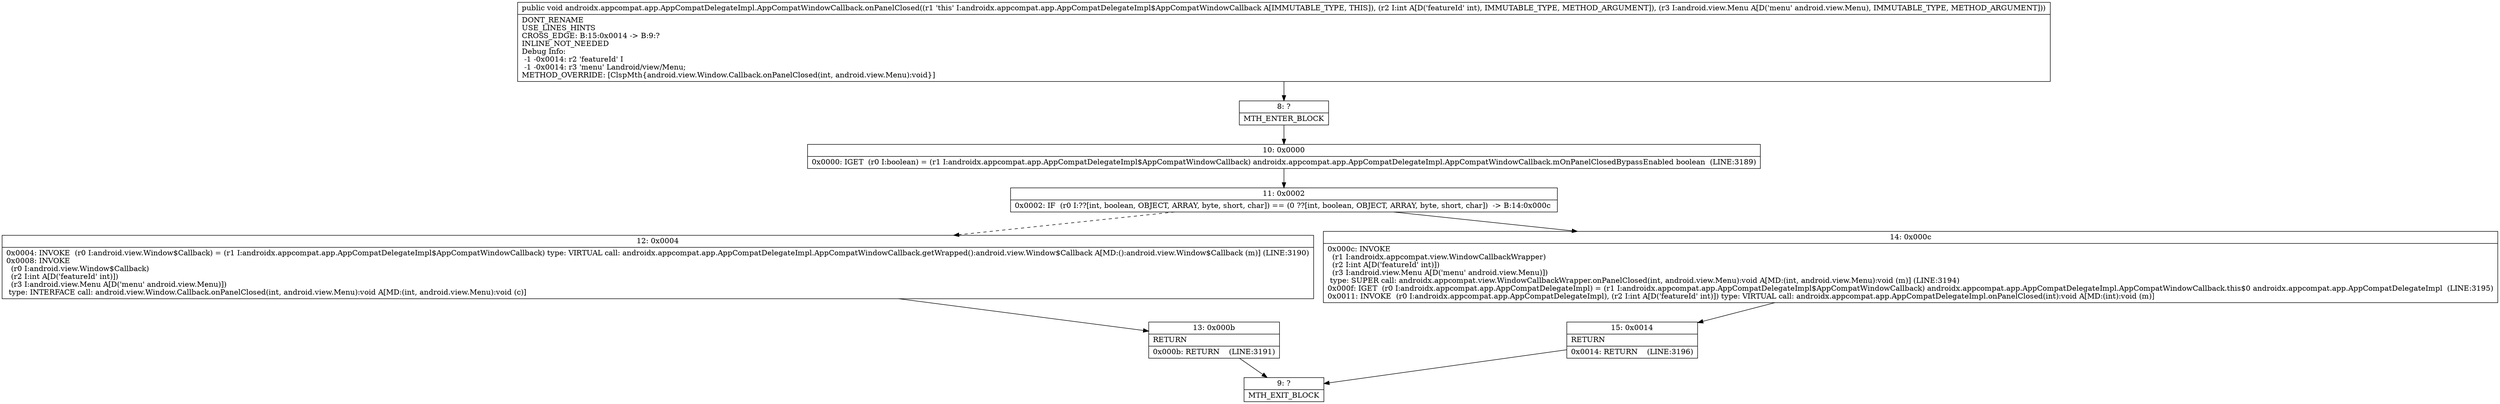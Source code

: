digraph "CFG forandroidx.appcompat.app.AppCompatDelegateImpl.AppCompatWindowCallback.onPanelClosed(ILandroid\/view\/Menu;)V" {
Node_8 [shape=record,label="{8\:\ ?|MTH_ENTER_BLOCK\l}"];
Node_10 [shape=record,label="{10\:\ 0x0000|0x0000: IGET  (r0 I:boolean) = (r1 I:androidx.appcompat.app.AppCompatDelegateImpl$AppCompatWindowCallback) androidx.appcompat.app.AppCompatDelegateImpl.AppCompatWindowCallback.mOnPanelClosedBypassEnabled boolean  (LINE:3189)\l}"];
Node_11 [shape=record,label="{11\:\ 0x0002|0x0002: IF  (r0 I:??[int, boolean, OBJECT, ARRAY, byte, short, char]) == (0 ??[int, boolean, OBJECT, ARRAY, byte, short, char])  \-\> B:14:0x000c \l}"];
Node_12 [shape=record,label="{12\:\ 0x0004|0x0004: INVOKE  (r0 I:android.view.Window$Callback) = (r1 I:androidx.appcompat.app.AppCompatDelegateImpl$AppCompatWindowCallback) type: VIRTUAL call: androidx.appcompat.app.AppCompatDelegateImpl.AppCompatWindowCallback.getWrapped():android.view.Window$Callback A[MD:():android.view.Window$Callback (m)] (LINE:3190)\l0x0008: INVOKE  \l  (r0 I:android.view.Window$Callback)\l  (r2 I:int A[D('featureId' int)])\l  (r3 I:android.view.Menu A[D('menu' android.view.Menu)])\l type: INTERFACE call: android.view.Window.Callback.onPanelClosed(int, android.view.Menu):void A[MD:(int, android.view.Menu):void (c)]\l}"];
Node_13 [shape=record,label="{13\:\ 0x000b|RETURN\l|0x000b: RETURN    (LINE:3191)\l}"];
Node_9 [shape=record,label="{9\:\ ?|MTH_EXIT_BLOCK\l}"];
Node_14 [shape=record,label="{14\:\ 0x000c|0x000c: INVOKE  \l  (r1 I:androidx.appcompat.view.WindowCallbackWrapper)\l  (r2 I:int A[D('featureId' int)])\l  (r3 I:android.view.Menu A[D('menu' android.view.Menu)])\l type: SUPER call: androidx.appcompat.view.WindowCallbackWrapper.onPanelClosed(int, android.view.Menu):void A[MD:(int, android.view.Menu):void (m)] (LINE:3194)\l0x000f: IGET  (r0 I:androidx.appcompat.app.AppCompatDelegateImpl) = (r1 I:androidx.appcompat.app.AppCompatDelegateImpl$AppCompatWindowCallback) androidx.appcompat.app.AppCompatDelegateImpl.AppCompatWindowCallback.this$0 androidx.appcompat.app.AppCompatDelegateImpl  (LINE:3195)\l0x0011: INVOKE  (r0 I:androidx.appcompat.app.AppCompatDelegateImpl), (r2 I:int A[D('featureId' int)]) type: VIRTUAL call: androidx.appcompat.app.AppCompatDelegateImpl.onPanelClosed(int):void A[MD:(int):void (m)]\l}"];
Node_15 [shape=record,label="{15\:\ 0x0014|RETURN\l|0x0014: RETURN    (LINE:3196)\l}"];
MethodNode[shape=record,label="{public void androidx.appcompat.app.AppCompatDelegateImpl.AppCompatWindowCallback.onPanelClosed((r1 'this' I:androidx.appcompat.app.AppCompatDelegateImpl$AppCompatWindowCallback A[IMMUTABLE_TYPE, THIS]), (r2 I:int A[D('featureId' int), IMMUTABLE_TYPE, METHOD_ARGUMENT]), (r3 I:android.view.Menu A[D('menu' android.view.Menu), IMMUTABLE_TYPE, METHOD_ARGUMENT]))  | DONT_RENAME\lUSE_LINES_HINTS\lCROSS_EDGE: B:15:0x0014 \-\> B:9:?\lINLINE_NOT_NEEDED\lDebug Info:\l  \-1 \-0x0014: r2 'featureId' I\l  \-1 \-0x0014: r3 'menu' Landroid\/view\/Menu;\lMETHOD_OVERRIDE: [ClspMth\{android.view.Window.Callback.onPanelClosed(int, android.view.Menu):void\}]\l}"];
MethodNode -> Node_8;Node_8 -> Node_10;
Node_10 -> Node_11;
Node_11 -> Node_12[style=dashed];
Node_11 -> Node_14;
Node_12 -> Node_13;
Node_13 -> Node_9;
Node_14 -> Node_15;
Node_15 -> Node_9;
}

